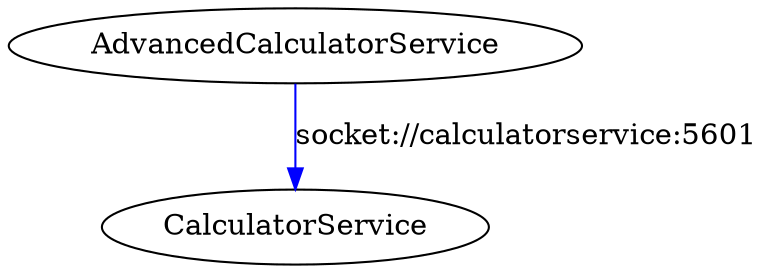 digraph G {
	AdvancedCalculatorService -> CalculatorService[ label= "socket://calculatorservice:5601" color="blue"];
}
